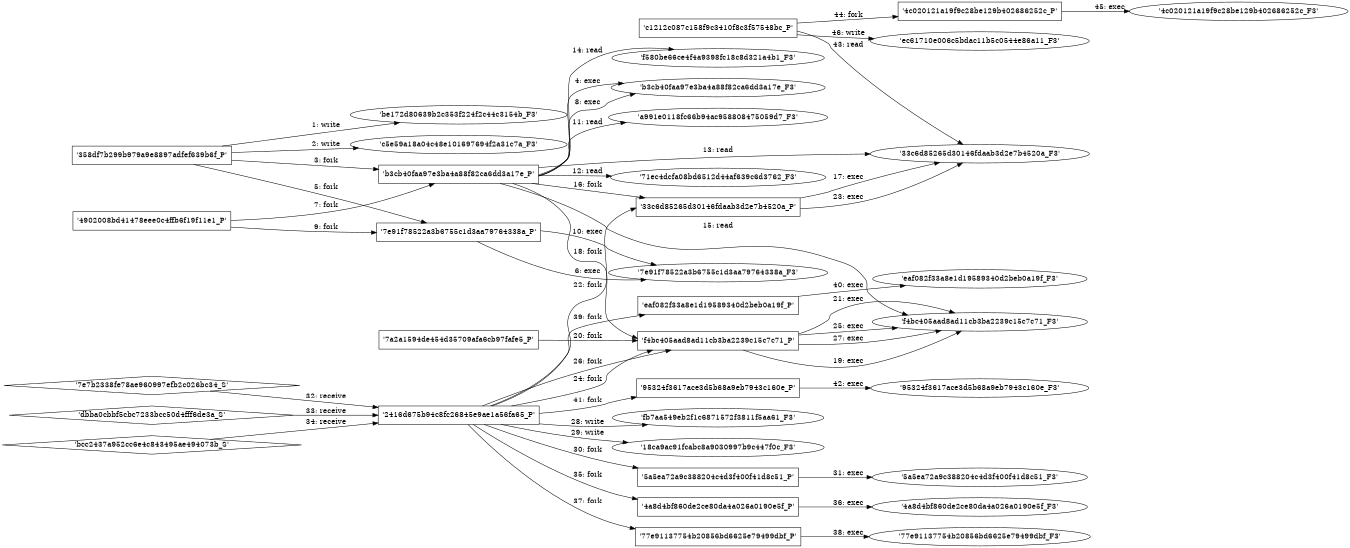 digraph "D:\Learning\Paper\apt\基于CTI的攻击预警\Dataset\攻击图\ASGfromALLCTI\Threat Roundup for April 5 to April 12.dot" {
rankdir="LR"
size="9"
fixedsize="false"
splines="true"
nodesep=0.3
ranksep=0
fontsize=10
overlap="scalexy"
engine= "neato"
	"'be172d80639b2c353f224f2c44c3154b_F3'" [node_type=file shape=ellipse]
	"'358df7b299b979a9e8897adfef639b6f_P'" [node_type=Process shape=box]
	"'358df7b299b979a9e8897adfef639b6f_P'" -> "'be172d80639b2c353f224f2c44c3154b_F3'" [label="1: write"]
	"'c5e59a18a04c48e101697694f2a31c7a_F3'" [node_type=file shape=ellipse]
	"'358df7b299b979a9e8897adfef639b6f_P'" [node_type=Process shape=box]
	"'358df7b299b979a9e8897adfef639b6f_P'" -> "'c5e59a18a04c48e101697694f2a31c7a_F3'" [label="2: write"]
	"'358df7b299b979a9e8897adfef639b6f_P'" [node_type=Process shape=box]
	"'b3cb40faa97e3ba4a88f82ca6dd3a17e_P'" [node_type=Process shape=box]
	"'358df7b299b979a9e8897adfef639b6f_P'" -> "'b3cb40faa97e3ba4a88f82ca6dd3a17e_P'" [label="3: fork"]
	"'b3cb40faa97e3ba4a88f82ca6dd3a17e_P'" [node_type=Process shape=box]
	"'b3cb40faa97e3ba4a88f82ca6dd3a17e_F3'" [node_type=File shape=ellipse]
	"'b3cb40faa97e3ba4a88f82ca6dd3a17e_P'" -> "'b3cb40faa97e3ba4a88f82ca6dd3a17e_F3'" [label="4: exec"]
	"'358df7b299b979a9e8897adfef639b6f_P'" [node_type=Process shape=box]
	"'7e91f78522a3b6755c1d3aa79764338a_P'" [node_type=Process shape=box]
	"'358df7b299b979a9e8897adfef639b6f_P'" -> "'7e91f78522a3b6755c1d3aa79764338a_P'" [label="5: fork"]
	"'7e91f78522a3b6755c1d3aa79764338a_P'" [node_type=Process shape=box]
	"'7e91f78522a3b6755c1d3aa79764338a_F3'" [node_type=File shape=ellipse]
	"'7e91f78522a3b6755c1d3aa79764338a_P'" -> "'7e91f78522a3b6755c1d3aa79764338a_F3'" [label="6: exec"]
	"'4902008bd41478eee0c4ffb6f19f11e1_P'" [node_type=Process shape=box]
	"'b3cb40faa97e3ba4a88f82ca6dd3a17e_P'" [node_type=Process shape=box]
	"'4902008bd41478eee0c4ffb6f19f11e1_P'" -> "'b3cb40faa97e3ba4a88f82ca6dd3a17e_P'" [label="7: fork"]
	"'b3cb40faa97e3ba4a88f82ca6dd3a17e_P'" [node_type=Process shape=box]
	"'b3cb40faa97e3ba4a88f82ca6dd3a17e_F3'" [node_type=File shape=ellipse]
	"'b3cb40faa97e3ba4a88f82ca6dd3a17e_P'" -> "'b3cb40faa97e3ba4a88f82ca6dd3a17e_F3'" [label="8: exec"]
	"'4902008bd41478eee0c4ffb6f19f11e1_P'" [node_type=Process shape=box]
	"'7e91f78522a3b6755c1d3aa79764338a_P'" [node_type=Process shape=box]
	"'4902008bd41478eee0c4ffb6f19f11e1_P'" -> "'7e91f78522a3b6755c1d3aa79764338a_P'" [label="9: fork"]
	"'7e91f78522a3b6755c1d3aa79764338a_P'" [node_type=Process shape=box]
	"'7e91f78522a3b6755c1d3aa79764338a_F3'" [node_type=File shape=ellipse]
	"'7e91f78522a3b6755c1d3aa79764338a_P'" -> "'7e91f78522a3b6755c1d3aa79764338a_F3'" [label="10: exec"]
	"'a991e0118fc66b94ac958808475059d7_F3'" [node_type=file shape=ellipse]
	"'b3cb40faa97e3ba4a88f82ca6dd3a17e_P'" [node_type=Process shape=box]
	"'b3cb40faa97e3ba4a88f82ca6dd3a17e_P'" -> "'a991e0118fc66b94ac958808475059d7_F3'" [label="11: read"]
	"'71ec4dcfa08bd6512d44af639c6d3762_F3'" [node_type=file shape=ellipse]
	"'b3cb40faa97e3ba4a88f82ca6dd3a17e_P'" [node_type=Process shape=box]
	"'b3cb40faa97e3ba4a88f82ca6dd3a17e_P'" -> "'71ec4dcfa08bd6512d44af639c6d3762_F3'" [label="12: read"]
	"'33c6d85265d30146fdaab3d2e7b4520a_F3'" [node_type=file shape=ellipse]
	"'b3cb40faa97e3ba4a88f82ca6dd3a17e_P'" [node_type=Process shape=box]
	"'b3cb40faa97e3ba4a88f82ca6dd3a17e_P'" -> "'33c6d85265d30146fdaab3d2e7b4520a_F3'" [label="13: read"]
	"'f580be66ce4f4a9398fc18c8d321a4b1_F3'" [node_type=file shape=ellipse]
	"'b3cb40faa97e3ba4a88f82ca6dd3a17e_P'" [node_type=Process shape=box]
	"'b3cb40faa97e3ba4a88f82ca6dd3a17e_P'" -> "'f580be66ce4f4a9398fc18c8d321a4b1_F3'" [label="14: read"]
	"'f4bc405aad8ad11cb3ba2239c15c7c71_F3'" [node_type=file shape=ellipse]
	"'b3cb40faa97e3ba4a88f82ca6dd3a17e_P'" [node_type=Process shape=box]
	"'b3cb40faa97e3ba4a88f82ca6dd3a17e_P'" -> "'f4bc405aad8ad11cb3ba2239c15c7c71_F3'" [label="15: read"]
	"'b3cb40faa97e3ba4a88f82ca6dd3a17e_P'" [node_type=Process shape=box]
	"'33c6d85265d30146fdaab3d2e7b4520a_P'" [node_type=Process shape=box]
	"'b3cb40faa97e3ba4a88f82ca6dd3a17e_P'" -> "'33c6d85265d30146fdaab3d2e7b4520a_P'" [label="16: fork"]
	"'33c6d85265d30146fdaab3d2e7b4520a_P'" [node_type=Process shape=box]
	"'33c6d85265d30146fdaab3d2e7b4520a_F3'" [node_type=File shape=ellipse]
	"'33c6d85265d30146fdaab3d2e7b4520a_P'" -> "'33c6d85265d30146fdaab3d2e7b4520a_F3'" [label="17: exec"]
	"'b3cb40faa97e3ba4a88f82ca6dd3a17e_P'" [node_type=Process shape=box]
	"'f4bc405aad8ad11cb3ba2239c15c7c71_P'" [node_type=Process shape=box]
	"'b3cb40faa97e3ba4a88f82ca6dd3a17e_P'" -> "'f4bc405aad8ad11cb3ba2239c15c7c71_P'" [label="18: fork"]
	"'f4bc405aad8ad11cb3ba2239c15c7c71_P'" [node_type=Process shape=box]
	"'f4bc405aad8ad11cb3ba2239c15c7c71_F3'" [node_type=File shape=ellipse]
	"'f4bc405aad8ad11cb3ba2239c15c7c71_P'" -> "'f4bc405aad8ad11cb3ba2239c15c7c71_F3'" [label="19: exec"]
	"'7a2a1594de454d35709afa6cb97fafe5_P'" [node_type=Process shape=box]
	"'f4bc405aad8ad11cb3ba2239c15c7c71_P'" [node_type=Process shape=box]
	"'7a2a1594de454d35709afa6cb97fafe5_P'" -> "'f4bc405aad8ad11cb3ba2239c15c7c71_P'" [label="20: fork"]
	"'f4bc405aad8ad11cb3ba2239c15c7c71_P'" [node_type=Process shape=box]
	"'f4bc405aad8ad11cb3ba2239c15c7c71_F3'" [node_type=File shape=ellipse]
	"'f4bc405aad8ad11cb3ba2239c15c7c71_P'" -> "'f4bc405aad8ad11cb3ba2239c15c7c71_F3'" [label="21: exec"]
	"'2416d675b94c8fc26845e9ae1a56fa65_P'" [node_type=Process shape=box]
	"'33c6d85265d30146fdaab3d2e7b4520a_P'" [node_type=Process shape=box]
	"'2416d675b94c8fc26845e9ae1a56fa65_P'" -> "'33c6d85265d30146fdaab3d2e7b4520a_P'" [label="22: fork"]
	"'33c6d85265d30146fdaab3d2e7b4520a_P'" [node_type=Process shape=box]
	"'33c6d85265d30146fdaab3d2e7b4520a_F3'" [node_type=File shape=ellipse]
	"'33c6d85265d30146fdaab3d2e7b4520a_P'" -> "'33c6d85265d30146fdaab3d2e7b4520a_F3'" [label="23: exec"]
	"'2416d675b94c8fc26845e9ae1a56fa65_P'" [node_type=Process shape=box]
	"'f4bc405aad8ad11cb3ba2239c15c7c71_P'" [node_type=Process shape=box]
	"'2416d675b94c8fc26845e9ae1a56fa65_P'" -> "'f4bc405aad8ad11cb3ba2239c15c7c71_P'" [label="24: fork"]
	"'f4bc405aad8ad11cb3ba2239c15c7c71_P'" [node_type=Process shape=box]
	"'f4bc405aad8ad11cb3ba2239c15c7c71_F3'" [node_type=File shape=ellipse]
	"'f4bc405aad8ad11cb3ba2239c15c7c71_P'" -> "'f4bc405aad8ad11cb3ba2239c15c7c71_F3'" [label="25: exec"]
	"'2416d675b94c8fc26845e9ae1a56fa65_P'" [node_type=Process shape=box]
	"'f4bc405aad8ad11cb3ba2239c15c7c71_P'" [node_type=Process shape=box]
	"'2416d675b94c8fc26845e9ae1a56fa65_P'" -> "'f4bc405aad8ad11cb3ba2239c15c7c71_P'" [label="26: fork"]
	"'f4bc405aad8ad11cb3ba2239c15c7c71_P'" [node_type=Process shape=box]
	"'f4bc405aad8ad11cb3ba2239c15c7c71_F3'" [node_type=File shape=ellipse]
	"'f4bc405aad8ad11cb3ba2239c15c7c71_P'" -> "'f4bc405aad8ad11cb3ba2239c15c7c71_F3'" [label="27: exec"]
	"'fb7aa549eb2f1c6871572f3811f5aa61_F3'" [node_type=file shape=ellipse]
	"'2416d675b94c8fc26845e9ae1a56fa65_P'" [node_type=Process shape=box]
	"'2416d675b94c8fc26845e9ae1a56fa65_P'" -> "'fb7aa549eb2f1c6871572f3811f5aa61_F3'" [label="28: write"]
	"'18ca9ac91fcabc8a9030997b9c447f0c_F3'" [node_type=file shape=ellipse]
	"'2416d675b94c8fc26845e9ae1a56fa65_P'" [node_type=Process shape=box]
	"'2416d675b94c8fc26845e9ae1a56fa65_P'" -> "'18ca9ac91fcabc8a9030997b9c447f0c_F3'" [label="29: write"]
	"'2416d675b94c8fc26845e9ae1a56fa65_P'" [node_type=Process shape=box]
	"'5a5ea72a9c388204c4d3f400f41d8c51_P'" [node_type=Process shape=box]
	"'2416d675b94c8fc26845e9ae1a56fa65_P'" -> "'5a5ea72a9c388204c4d3f400f41d8c51_P'" [label="30: fork"]
	"'5a5ea72a9c388204c4d3f400f41d8c51_P'" [node_type=Process shape=box]
	"'5a5ea72a9c388204c4d3f400f41d8c51_F3'" [node_type=File shape=ellipse]
	"'5a5ea72a9c388204c4d3f400f41d8c51_P'" -> "'5a5ea72a9c388204c4d3f400f41d8c51_F3'" [label="31: exec"]
	"'2416d675b94c8fc26845e9ae1a56fa65_P'" [node_type=Process shape=box]
	"'7e7b2338fe78ae960997efb2c026bc34_S'" [node_type=Socket shape=diamond]
	"'7e7b2338fe78ae960997efb2c026bc34_S'" -> "'2416d675b94c8fc26845e9ae1a56fa65_P'" [label="32: receive"]
	"'2416d675b94c8fc26845e9ae1a56fa65_P'" [node_type=Process shape=box]
	"'dbba0cbbf5cbc7233bcc50d4fff6de3a_S'" [node_type=Socket shape=diamond]
	"'dbba0cbbf5cbc7233bcc50d4fff6de3a_S'" -> "'2416d675b94c8fc26845e9ae1a56fa65_P'" [label="33: receive"]
	"'2416d675b94c8fc26845e9ae1a56fa65_P'" [node_type=Process shape=box]
	"'bcc2437a952cc6e4c843495ae494073b_S'" [node_type=Socket shape=diamond]
	"'bcc2437a952cc6e4c843495ae494073b_S'" -> "'2416d675b94c8fc26845e9ae1a56fa65_P'" [label="34: receive"]
	"'2416d675b94c8fc26845e9ae1a56fa65_P'" [node_type=Process shape=box]
	"'4a8d4bf860de2ce80da4a026a0190e5f_P'" [node_type=Process shape=box]
	"'2416d675b94c8fc26845e9ae1a56fa65_P'" -> "'4a8d4bf860de2ce80da4a026a0190e5f_P'" [label="35: fork"]
	"'4a8d4bf860de2ce80da4a026a0190e5f_P'" [node_type=Process shape=box]
	"'4a8d4bf860de2ce80da4a026a0190e5f_F3'" [node_type=File shape=ellipse]
	"'4a8d4bf860de2ce80da4a026a0190e5f_P'" -> "'4a8d4bf860de2ce80da4a026a0190e5f_F3'" [label="36: exec"]
	"'2416d675b94c8fc26845e9ae1a56fa65_P'" [node_type=Process shape=box]
	"'77e91137754b20856bd6625e79499dbf_P'" [node_type=Process shape=box]
	"'2416d675b94c8fc26845e9ae1a56fa65_P'" -> "'77e91137754b20856bd6625e79499dbf_P'" [label="37: fork"]
	"'77e91137754b20856bd6625e79499dbf_P'" [node_type=Process shape=box]
	"'77e91137754b20856bd6625e79499dbf_F3'" [node_type=File shape=ellipse]
	"'77e91137754b20856bd6625e79499dbf_P'" -> "'77e91137754b20856bd6625e79499dbf_F3'" [label="38: exec"]
	"'2416d675b94c8fc26845e9ae1a56fa65_P'" [node_type=Process shape=box]
	"'eaf082f33a8e1d19589340d2beb0a19f_P'" [node_type=Process shape=box]
	"'2416d675b94c8fc26845e9ae1a56fa65_P'" -> "'eaf082f33a8e1d19589340d2beb0a19f_P'" [label="39: fork"]
	"'eaf082f33a8e1d19589340d2beb0a19f_P'" [node_type=Process shape=box]
	"'eaf082f33a8e1d19589340d2beb0a19f_F3'" [node_type=File shape=ellipse]
	"'eaf082f33a8e1d19589340d2beb0a19f_P'" -> "'eaf082f33a8e1d19589340d2beb0a19f_F3'" [label="40: exec"]
	"'2416d675b94c8fc26845e9ae1a56fa65_P'" [node_type=Process shape=box]
	"'95324f3617ace3d5b68a9eb7943c160e_P'" [node_type=Process shape=box]
	"'2416d675b94c8fc26845e9ae1a56fa65_P'" -> "'95324f3617ace3d5b68a9eb7943c160e_P'" [label="41: fork"]
	"'95324f3617ace3d5b68a9eb7943c160e_P'" [node_type=Process shape=box]
	"'95324f3617ace3d5b68a9eb7943c160e_F3'" [node_type=File shape=ellipse]
	"'95324f3617ace3d5b68a9eb7943c160e_P'" -> "'95324f3617ace3d5b68a9eb7943c160e_F3'" [label="42: exec"]
	"'33c6d85265d30146fdaab3d2e7b4520a_F3'" [node_type=file shape=ellipse]
	"'c1212c087c158f9c3410f8c3f57548bc_P'" [node_type=Process shape=box]
	"'c1212c087c158f9c3410f8c3f57548bc_P'" -> "'33c6d85265d30146fdaab3d2e7b4520a_F3'" [label="43: read"]
	"'c1212c087c158f9c3410f8c3f57548bc_P'" [node_type=Process shape=box]
	"'4c020121a19f9c28be129b402686252c_P'" [node_type=Process shape=box]
	"'c1212c087c158f9c3410f8c3f57548bc_P'" -> "'4c020121a19f9c28be129b402686252c_P'" [label="44: fork"]
	"'4c020121a19f9c28be129b402686252c_P'" [node_type=Process shape=box]
	"'4c020121a19f9c28be129b402686252c_F3'" [node_type=File shape=ellipse]
	"'4c020121a19f9c28be129b402686252c_P'" -> "'4c020121a19f9c28be129b402686252c_F3'" [label="45: exec"]
	"'ec61710e006c5bdac11b5c0544e86a11_F3'" [node_type=file shape=ellipse]
	"'c1212c087c158f9c3410f8c3f57548bc_P'" [node_type=Process shape=box]
	"'c1212c087c158f9c3410f8c3f57548bc_P'" -> "'ec61710e006c5bdac11b5c0544e86a11_F3'" [label="46: write"]
}
